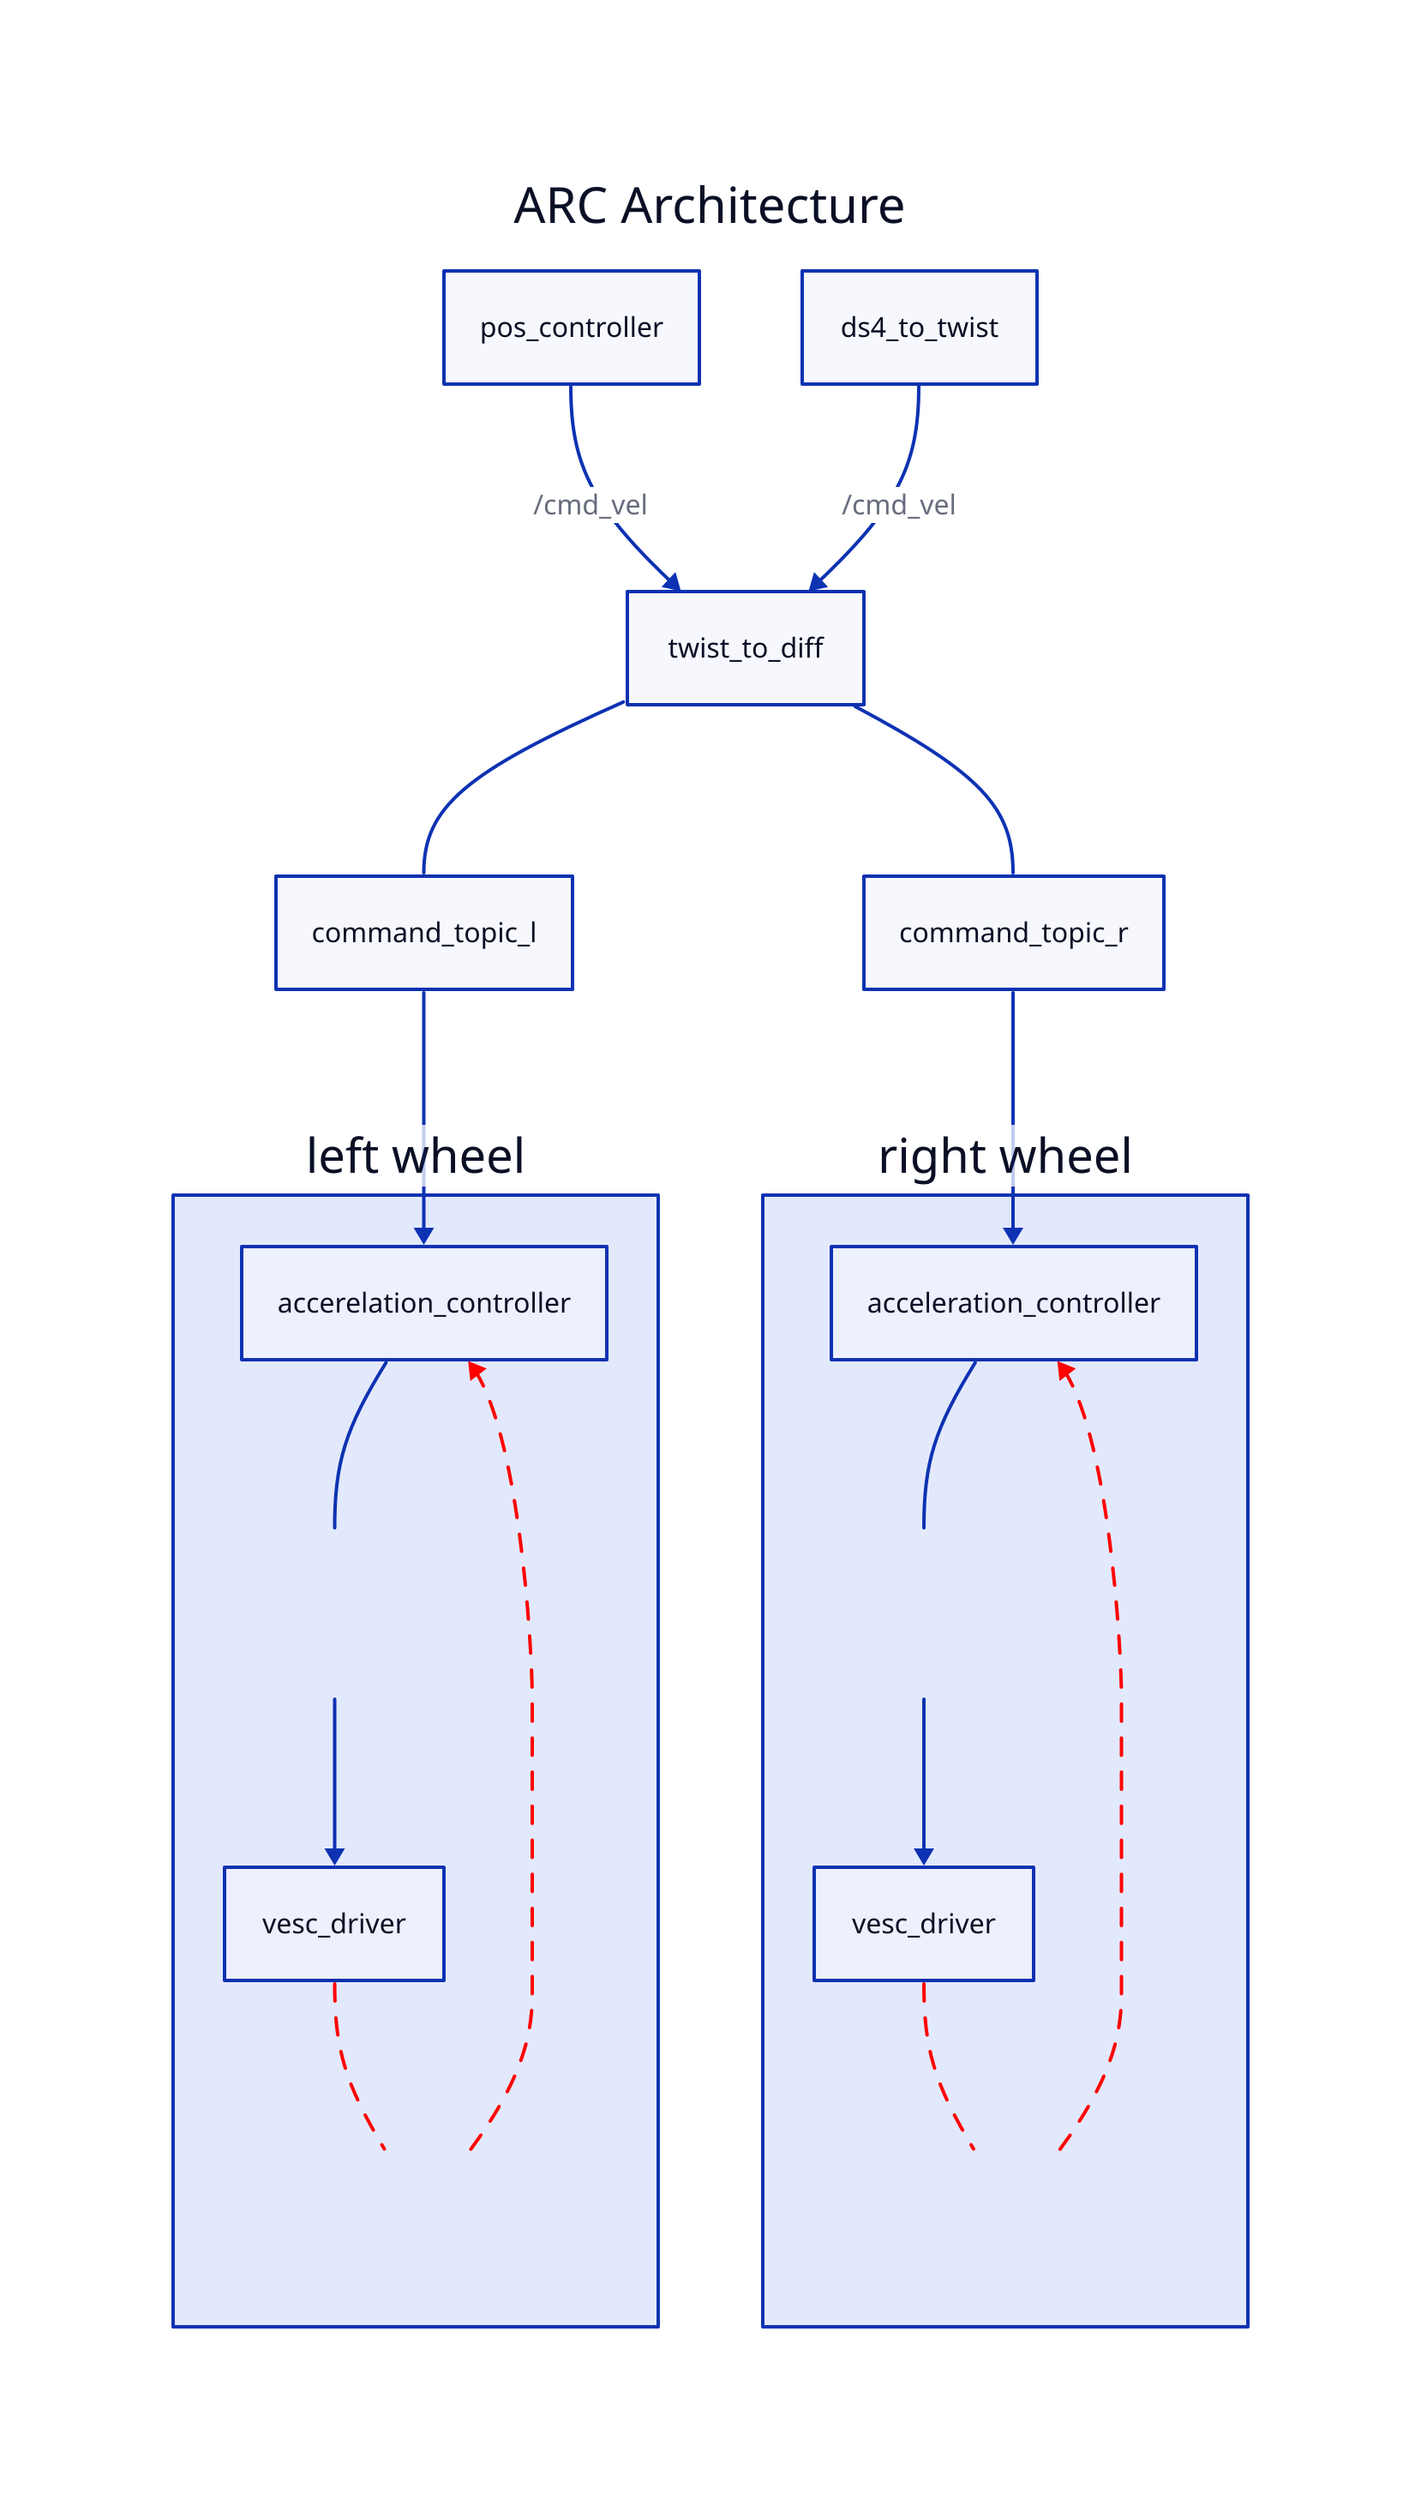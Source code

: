 # direction: right

title: ARC Architecture {
  near: top-center
  shape: text
  style: {
    font-size: 29
    bold: true
    underline: false
  }
}

# explanation: |md
#   # I can do headers

#   - lists
#   - lists

#   And other normal markdown stuff
# |

# positional controller linear.x angular.z
#

ttd: twist_to_diff

ds4: ds4_to_twist

pos_controller -> ttd: "/cmd_vel"

ds4 -> ttd: "/cmd_vel"

lw: left wheel {
  ac: accerelation_controller
  vesc: vesc_driver
  command_topic: |md
    /motor_left<br/>
    /motor<br/>
    /commands<br/>
    /speed<br/>
  |
  pos_topic: |md
    /motor_left<br/>
    /sensors<br/>
    /core<br/>
  |
}

lw.ac -- lw.command_topic -> lw.vesc
lw.vesc -- lw.pos_topic -> lw.ac: {
  style: {
    stroke: red
    stroke-dash: 5
  }
}

rw: right wheel {
  ac: acceleration_controller
  vesc: vesc_driver
  command_topic: |md
    /motor_left<br/>
    /motor<br/>
    /commands<br/>
    /speed<br/>
  |
  pos_topic: |md
    /motor_left<br/>
    /sensors<br/>
    /core<br/>
  |
}

rw.ac -- rw.command_topic -> rw.vesc
rw.vesc -- rw.pos_topic -> rw.ac: {
  style: {
    stroke: red
    stroke-dash: 5
  }
}

ttd -- command_topic_l -> lw.ac
ttd -- command_topic_r -> rw.ac
